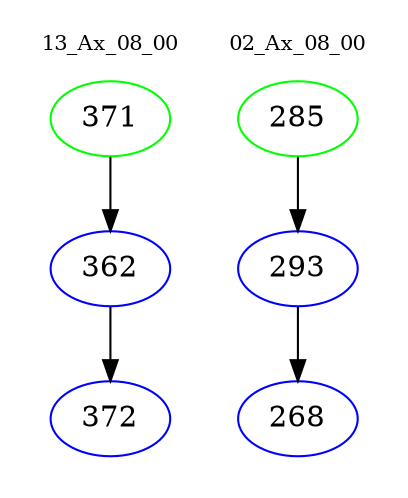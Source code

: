 digraph{
subgraph cluster_0 {
color = white
label = "13_Ax_08_00";
fontsize=10;
T0_371 [label="371", color="green"]
T0_371 -> T0_362 [color="black"]
T0_362 [label="362", color="blue"]
T0_362 -> T0_372 [color="black"]
T0_372 [label="372", color="blue"]
}
subgraph cluster_1 {
color = white
label = "02_Ax_08_00";
fontsize=10;
T1_285 [label="285", color="green"]
T1_285 -> T1_293 [color="black"]
T1_293 [label="293", color="blue"]
T1_293 -> T1_268 [color="black"]
T1_268 [label="268", color="blue"]
}
}
